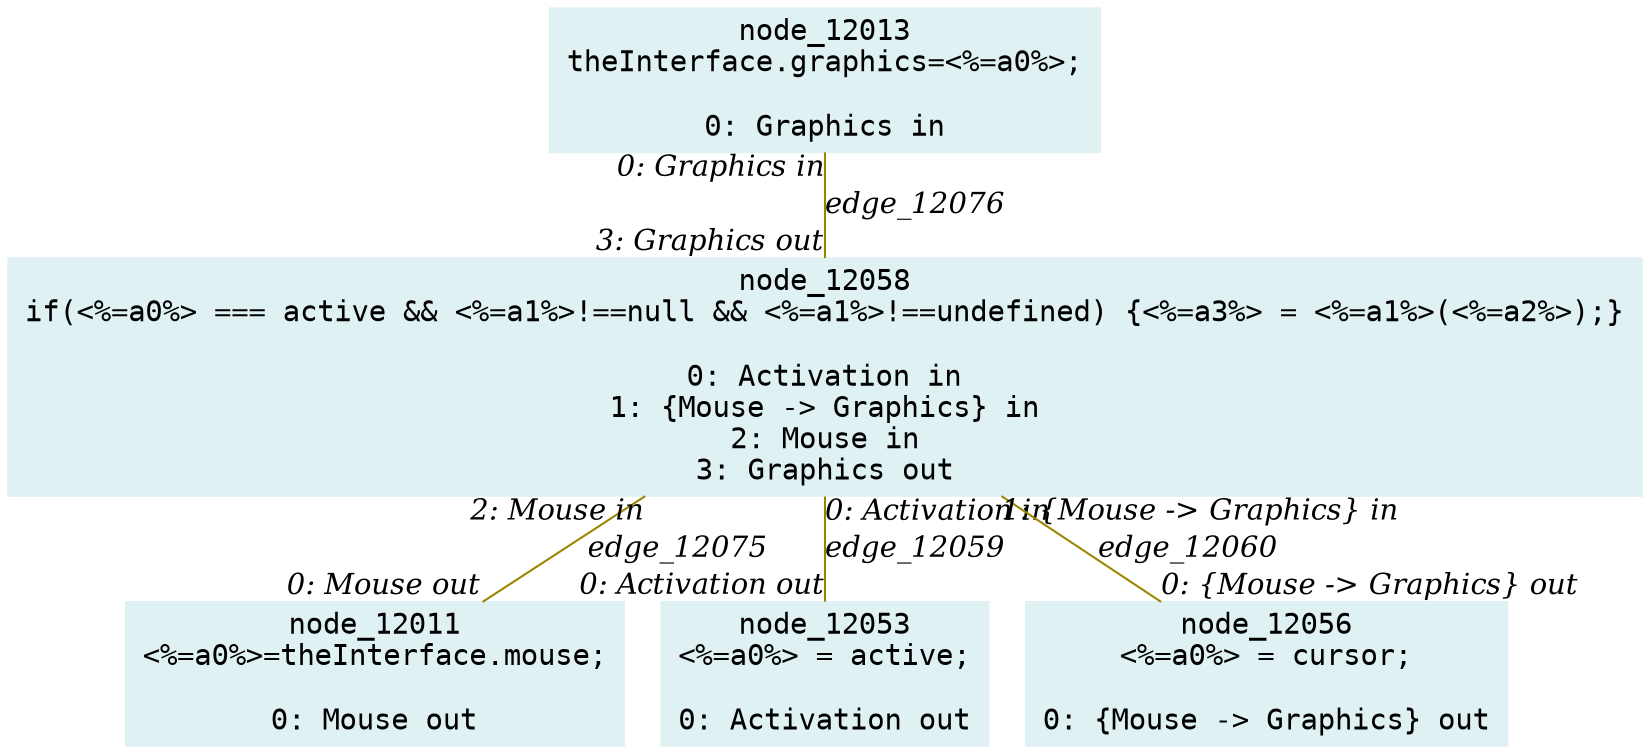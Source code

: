 digraph g{node_12011 [shape="box", style="filled", color="#dff1f2", fontname="Courier", label="node_12011
<%=a0%>=theInterface.mouse;

0: Mouse out" ]
node_12013 [shape="box", style="filled", color="#dff1f2", fontname="Courier", label="node_12013
theInterface.graphics=<%=a0%>;

0: Graphics in" ]
node_12053 [shape="box", style="filled", color="#dff1f2", fontname="Courier", label="node_12053
<%=a0%> = active;

0: Activation out" ]
node_12056 [shape="box", style="filled", color="#dff1f2", fontname="Courier", label="node_12056
<%=a0%> = cursor;

0: {Mouse -> Graphics} out" ]
node_12058 [shape="box", style="filled", color="#dff1f2", fontname="Courier", label="node_12058
if(<%=a0%> === active && <%=a1%>!==null && <%=a1%>!==undefined) {<%=a3%> = <%=a1%>(<%=a2%>);}

0: Activation in
1: {Mouse -> Graphics} in
2: Mouse in
3: Graphics out" ]
node_12058 -> node_12053 [dir=none, arrowHead=none, fontname="Times-Italic", arrowsize=1, color="#9d8400", label="edge_12059",  headlabel="0: Activation out", taillabel="0: Activation in" ]
node_12058 -> node_12056 [dir=none, arrowHead=none, fontname="Times-Italic", arrowsize=1, color="#9d8400", label="edge_12060",  headlabel="0: {Mouse -> Graphics} out", taillabel="1: {Mouse -> Graphics} in" ]
node_12058 -> node_12011 [dir=none, arrowHead=none, fontname="Times-Italic", arrowsize=1, color="#9d8400", label="edge_12075",  headlabel="0: Mouse out", taillabel="2: Mouse in" ]
node_12013 -> node_12058 [dir=none, arrowHead=none, fontname="Times-Italic", arrowsize=1, color="#9d8400", label="edge_12076",  headlabel="3: Graphics out", taillabel="0: Graphics in" ]
}